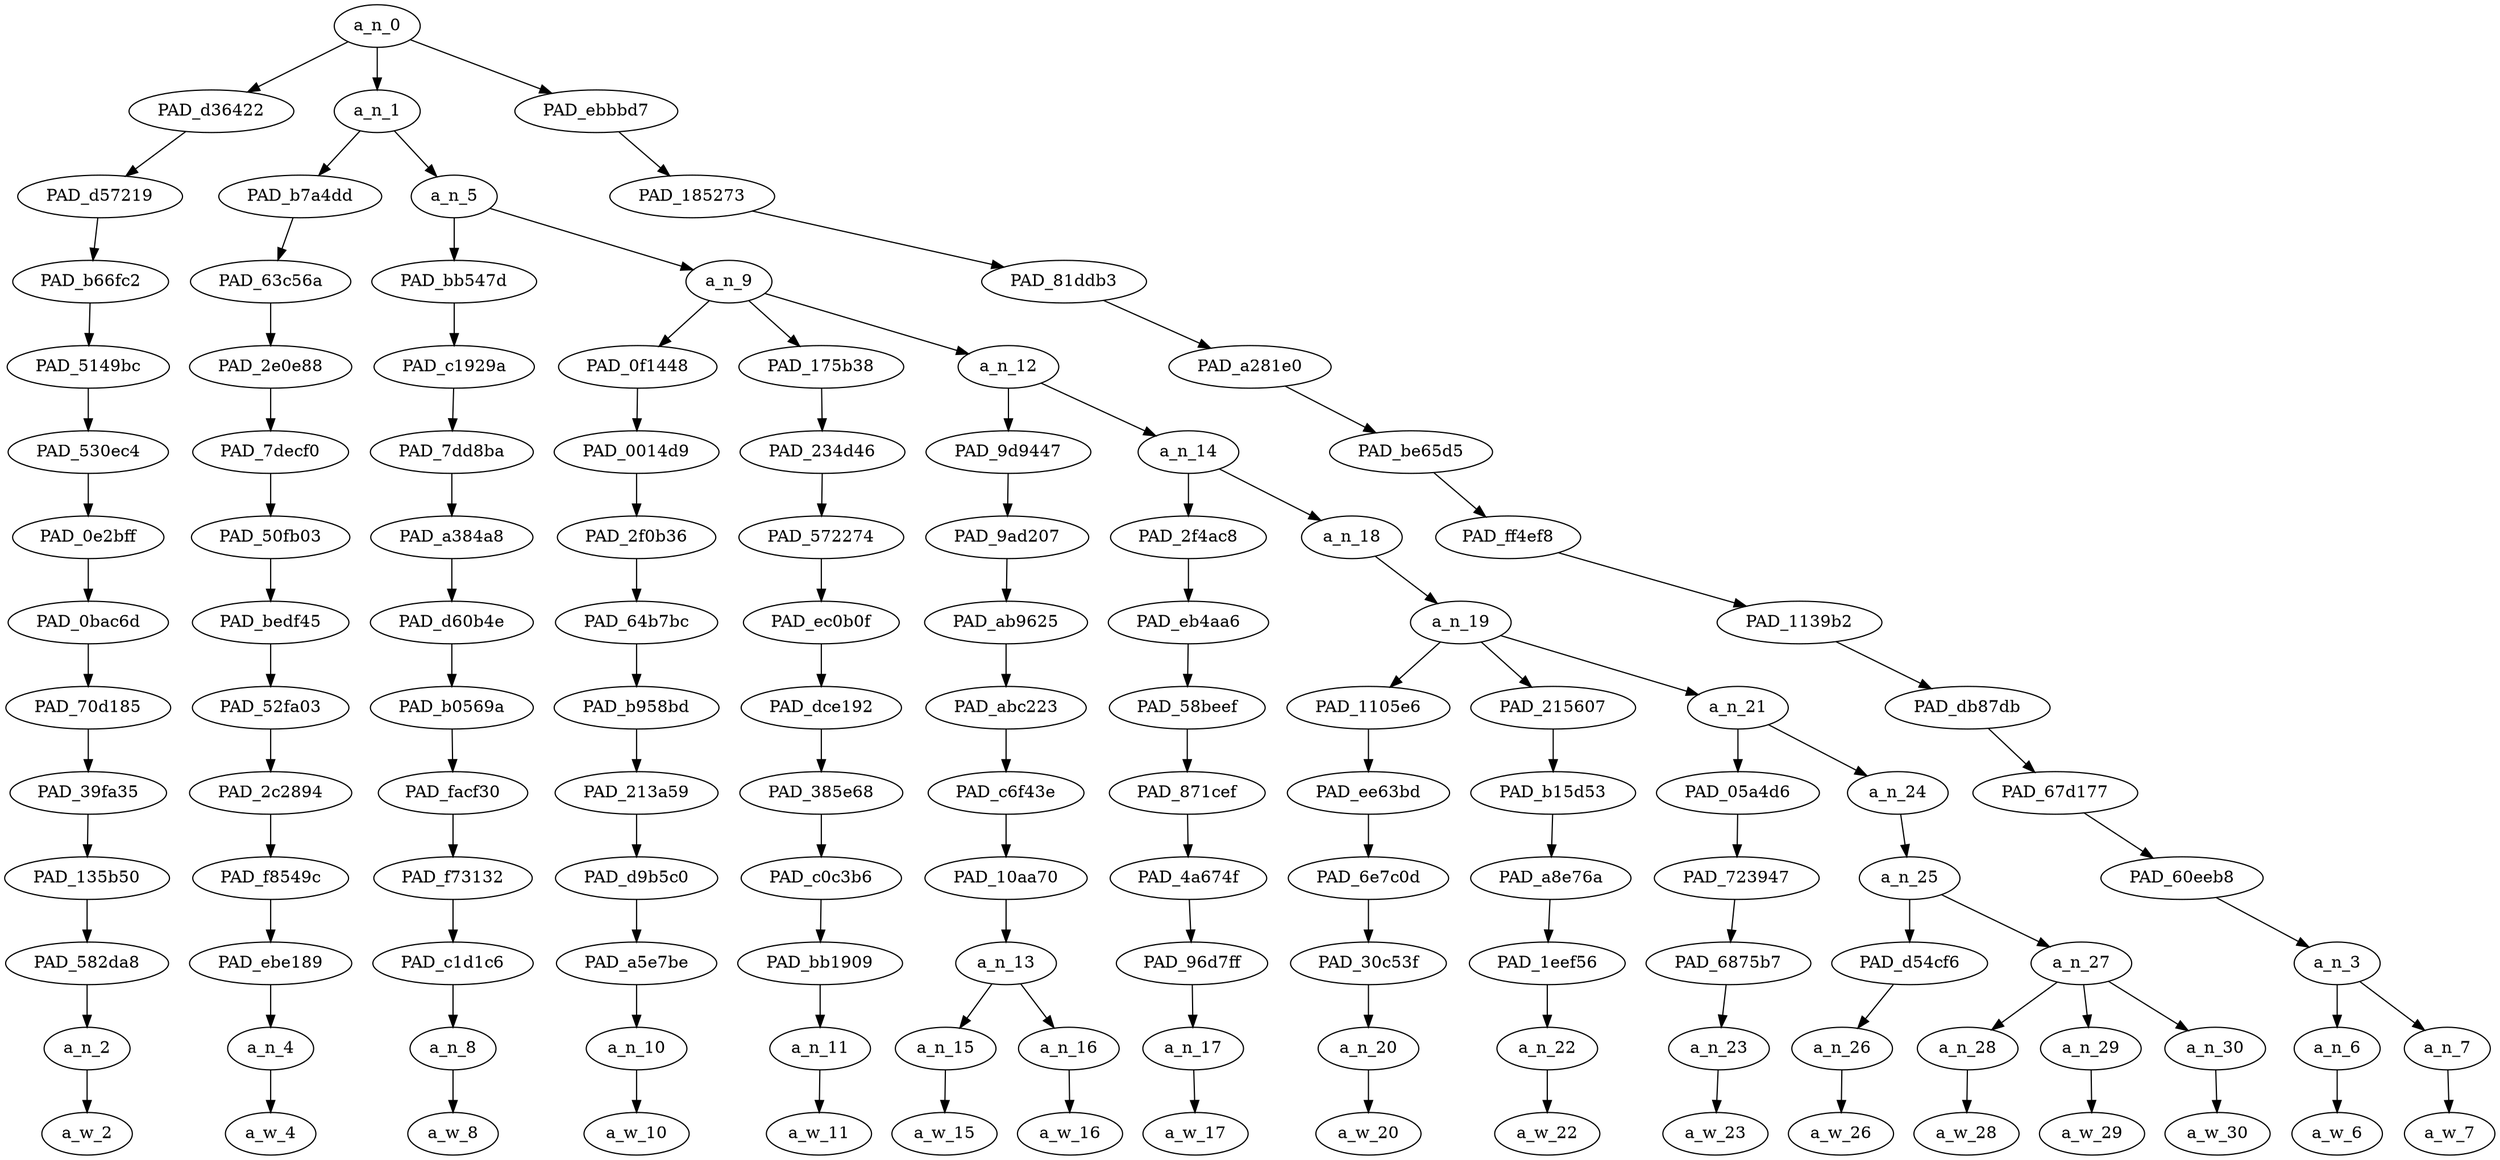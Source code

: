 strict digraph "" {
	a_n_0	[div_dir=-1,
		index=0,
		level=13,
		pos="10.226851851851853,13!",
		text_span="[0, 1, 2, 3, 4, 5, 6, 7, 8, 9, 10, 11, 12, 13, 14, 15, 16]",
		value=0.99999998];
	PAD_d36422	[div_dir=-1,
		index=1,
		level=12,
		pos="14.0,12!",
		text_span="[14]",
		value=0.05070680];
	a_n_0 -> PAD_d36422;
	a_n_1	[div_dir=-1,
		index=0,
		level=12,
		pos="1.1805555555555554,12!",
		text_span="[0, 1, 2, 3, 4, 5, 6, 7, 8, 9, 10, 11, 12, 13]",
		value=0.78750690];
	a_n_0 -> a_n_1;
	PAD_ebbbd7	[div_dir=-1,
		index=2,
		level=12,
		pos="15.5,12!",
		text_span="[15, 16]",
		value=0.16149006];
	a_n_0 -> PAD_ebbbd7;
	PAD_d57219	[div_dir=-1,
		index=2,
		level=11,
		pos="14.0,11!",
		text_span="[14]",
		value=0.05070680];
	PAD_d36422 -> PAD_d57219;
	PAD_b66fc2	[div_dir=-1,
		index=3,
		level=10,
		pos="14.0,10!",
		text_span="[14]",
		value=0.05070680];
	PAD_d57219 -> PAD_b66fc2;
	PAD_5149bc	[div_dir=-1,
		index=5,
		level=9,
		pos="14.0,9!",
		text_span="[14]",
		value=0.05070680];
	PAD_b66fc2 -> PAD_5149bc;
	PAD_530ec4	[div_dir=-1,
		index=6,
		level=8,
		pos="14.0,8!",
		text_span="[14]",
		value=0.05070680];
	PAD_5149bc -> PAD_530ec4;
	PAD_0e2bff	[div_dir=-1,
		index=7,
		level=7,
		pos="14.0,7!",
		text_span="[14]",
		value=0.05070680];
	PAD_530ec4 -> PAD_0e2bff;
	PAD_0bac6d	[div_dir=-1,
		index=7,
		level=6,
		pos="14.0,6!",
		text_span="[14]",
		value=0.05070680];
	PAD_0e2bff -> PAD_0bac6d;
	PAD_70d185	[div_dir=-1,
		index=9,
		level=5,
		pos="14.0,5!",
		text_span="[14]",
		value=0.05070680];
	PAD_0bac6d -> PAD_70d185;
	PAD_39fa35	[div_dir=-1,
		index=10,
		level=4,
		pos="14.0,4!",
		text_span="[14]",
		value=0.05070680];
	PAD_70d185 -> PAD_39fa35;
	PAD_135b50	[div_dir=-1,
		index=10,
		level=3,
		pos="14.0,3!",
		text_span="[14]",
		value=0.05070680];
	PAD_39fa35 -> PAD_135b50;
	PAD_582da8	[div_dir=-1,
		index=11,
		level=2,
		pos="14.0,2!",
		text_span="[14]",
		value=0.05070680];
	PAD_135b50 -> PAD_582da8;
	a_n_2	[div_dir=-1,
		index=14,
		level=1,
		pos="14.0,1!",
		text_span="[14]",
		value=0.05070680];
	PAD_582da8 -> a_n_2;
	a_w_2	[div_dir=0,
		index=14,
		level=0,
		pos="14,0!",
		text_span="[14]",
		value=we];
	a_n_2 -> a_w_2;
	PAD_b7a4dd	[div_dir=-1,
		index=0,
		level=11,
		pos="0.0,11!",
		text_span="[0]",
		value=0.03504485];
	a_n_1 -> PAD_b7a4dd;
	a_n_5	[div_dir=-1,
		index=1,
		level=11,
		pos="2.3611111111111107,11!",
		text_span="[1, 2, 3, 4, 5, 6, 7, 8, 9, 10, 11, 12, 13]",
		value=0.75220487];
	a_n_1 -> a_n_5;
	PAD_63c56a	[div_dir=-1,
		index=0,
		level=10,
		pos="0.0,10!",
		text_span="[0]",
		value=0.03504485];
	PAD_b7a4dd -> PAD_63c56a;
	PAD_2e0e88	[div_dir=-1,
		index=0,
		level=9,
		pos="0.0,9!",
		text_span="[0]",
		value=0.03504485];
	PAD_63c56a -> PAD_2e0e88;
	PAD_7decf0	[div_dir=-1,
		index=0,
		level=8,
		pos="0.0,8!",
		text_span="[0]",
		value=0.03504485];
	PAD_2e0e88 -> PAD_7decf0;
	PAD_50fb03	[div_dir=-1,
		index=0,
		level=7,
		pos="0.0,7!",
		text_span="[0]",
		value=0.03504485];
	PAD_7decf0 -> PAD_50fb03;
	PAD_bedf45	[div_dir=-1,
		index=0,
		level=6,
		pos="0.0,6!",
		text_span="[0]",
		value=0.03504485];
	PAD_50fb03 -> PAD_bedf45;
	PAD_52fa03	[div_dir=-1,
		index=0,
		level=5,
		pos="0.0,5!",
		text_span="[0]",
		value=0.03504485];
	PAD_bedf45 -> PAD_52fa03;
	PAD_2c2894	[div_dir=-1,
		index=0,
		level=4,
		pos="0.0,4!",
		text_span="[0]",
		value=0.03504485];
	PAD_52fa03 -> PAD_2c2894;
	PAD_f8549c	[div_dir=-1,
		index=0,
		level=3,
		pos="0.0,3!",
		text_span="[0]",
		value=0.03504485];
	PAD_2c2894 -> PAD_f8549c;
	PAD_ebe189	[div_dir=-1,
		index=0,
		level=2,
		pos="0.0,2!",
		text_span="[0]",
		value=0.03504485];
	PAD_f8549c -> PAD_ebe189;
	a_n_4	[div_dir=-1,
		index=0,
		level=1,
		pos="0.0,1!",
		text_span="[0]",
		value=0.03504485];
	PAD_ebe189 -> a_n_4;
	a_w_4	[div_dir=0,
		index=0,
		level=0,
		pos="0,0!",
		text_span="[0]",
		value=if];
	a_n_4 -> a_w_4;
	PAD_bb547d	[div_dir=-1,
		index=1,
		level=10,
		pos="1.0,10!",
		text_span="[1]",
		value=0.03641302];
	a_n_5 -> PAD_bb547d;
	a_n_9	[div_dir=-1,
		index=2,
		level=10,
		pos="3.722222222222222,10!",
		text_span="[2, 3, 4, 5, 6, 7, 8, 9, 10, 11, 12, 13]",
		value=0.71564203];
	a_n_5 -> a_n_9;
	PAD_c1929a	[div_dir=-1,
		index=1,
		level=9,
		pos="1.0,9!",
		text_span="[1]",
		value=0.03641302];
	PAD_bb547d -> PAD_c1929a;
	PAD_7dd8ba	[div_dir=-1,
		index=1,
		level=8,
		pos="1.0,8!",
		text_span="[1]",
		value=0.03641302];
	PAD_c1929a -> PAD_7dd8ba;
	PAD_a384a8	[div_dir=-1,
		index=1,
		level=7,
		pos="1.0,7!",
		text_span="[1]",
		value=0.03641302];
	PAD_7dd8ba -> PAD_a384a8;
	PAD_d60b4e	[div_dir=-1,
		index=1,
		level=6,
		pos="1.0,6!",
		text_span="[1]",
		value=0.03641302];
	PAD_a384a8 -> PAD_d60b4e;
	PAD_b0569a	[div_dir=-1,
		index=1,
		level=5,
		pos="1.0,5!",
		text_span="[1]",
		value=0.03641302];
	PAD_d60b4e -> PAD_b0569a;
	PAD_facf30	[div_dir=-1,
		index=1,
		level=4,
		pos="1.0,4!",
		text_span="[1]",
		value=0.03641302];
	PAD_b0569a -> PAD_facf30;
	PAD_f73132	[div_dir=-1,
		index=1,
		level=3,
		pos="1.0,3!",
		text_span="[1]",
		value=0.03641302];
	PAD_facf30 -> PAD_f73132;
	PAD_c1d1c6	[div_dir=-1,
		index=1,
		level=2,
		pos="1.0,2!",
		text_span="[1]",
		value=0.03641302];
	PAD_f73132 -> PAD_c1d1c6;
	a_n_8	[div_dir=-1,
		index=1,
		level=1,
		pos="1.0,1!",
		text_span="[1]",
		value=0.03641302];
	PAD_c1d1c6 -> a_n_8;
	a_w_8	[div_dir=0,
		index=1,
		level=0,
		pos="1,0!",
		text_span="[1]",
		value=you];
	a_n_8 -> a_w_8;
	PAD_0f1448	[div_dir=1,
		index=2,
		level=9,
		pos="2.0,9!",
		text_span="[2]",
		value=0.03764112];
	a_n_9 -> PAD_0f1448;
	PAD_175b38	[div_dir=-1,
		index=3,
		level=9,
		pos="3.0,9!",
		text_span="[3]",
		value=0.03470158];
	a_n_9 -> PAD_175b38;
	a_n_12	[div_dir=-1,
		index=4,
		level=9,
		pos="6.166666666666666,9!",
		text_span="[4, 5, 6, 7, 8, 9, 10, 11, 12, 13]",
		value=0.64317906];
	a_n_9 -> a_n_12;
	PAD_0014d9	[div_dir=1,
		index=2,
		level=8,
		pos="2.0,8!",
		text_span="[2]",
		value=0.03764112];
	PAD_0f1448 -> PAD_0014d9;
	PAD_2f0b36	[div_dir=1,
		index=2,
		level=7,
		pos="2.0,7!",
		text_span="[2]",
		value=0.03764112];
	PAD_0014d9 -> PAD_2f0b36;
	PAD_64b7bc	[div_dir=1,
		index=2,
		level=6,
		pos="2.0,6!",
		text_span="[2]",
		value=0.03764112];
	PAD_2f0b36 -> PAD_64b7bc;
	PAD_b958bd	[div_dir=1,
		index=2,
		level=5,
		pos="2.0,5!",
		text_span="[2]",
		value=0.03764112];
	PAD_64b7bc -> PAD_b958bd;
	PAD_213a59	[div_dir=1,
		index=2,
		level=4,
		pos="2.0,4!",
		text_span="[2]",
		value=0.03764112];
	PAD_b958bd -> PAD_213a59;
	PAD_d9b5c0	[div_dir=1,
		index=2,
		level=3,
		pos="2.0,3!",
		text_span="[2]",
		value=0.03764112];
	PAD_213a59 -> PAD_d9b5c0;
	PAD_a5e7be	[div_dir=1,
		index=2,
		level=2,
		pos="2.0,2!",
		text_span="[2]",
		value=0.03764112];
	PAD_d9b5c0 -> PAD_a5e7be;
	a_n_10	[div_dir=1,
		index=2,
		level=1,
		pos="2.0,1!",
		text_span="[2]",
		value=0.03764112];
	PAD_a5e7be -> a_n_10;
	a_w_10	[div_dir=0,
		index=2,
		level=0,
		pos="2,0!",
		text_span="[2]",
		value=’];
	a_n_10 -> a_w_10;
	PAD_234d46	[div_dir=-1,
		index=3,
		level=8,
		pos="3.0,8!",
		text_span="[3]",
		value=0.03470158];
	PAD_175b38 -> PAD_234d46;
	PAD_572274	[div_dir=-1,
		index=3,
		level=7,
		pos="3.0,7!",
		text_span="[3]",
		value=0.03470158];
	PAD_234d46 -> PAD_572274;
	PAD_ec0b0f	[div_dir=-1,
		index=3,
		level=6,
		pos="3.0,6!",
		text_span="[3]",
		value=0.03470158];
	PAD_572274 -> PAD_ec0b0f;
	PAD_dce192	[div_dir=-1,
		index=3,
		level=5,
		pos="3.0,5!",
		text_span="[3]",
		value=0.03470158];
	PAD_ec0b0f -> PAD_dce192;
	PAD_385e68	[div_dir=-1,
		index=3,
		level=4,
		pos="3.0,4!",
		text_span="[3]",
		value=0.03470158];
	PAD_dce192 -> PAD_385e68;
	PAD_c0c3b6	[div_dir=-1,
		index=3,
		level=3,
		pos="3.0,3!",
		text_span="[3]",
		value=0.03470158];
	PAD_385e68 -> PAD_c0c3b6;
	PAD_bb1909	[div_dir=-1,
		index=3,
		level=2,
		pos="3.0,2!",
		text_span="[3]",
		value=0.03470158];
	PAD_c0c3b6 -> PAD_bb1909;
	a_n_11	[div_dir=-1,
		index=3,
		level=1,
		pos="3.0,1!",
		text_span="[3]",
		value=0.03470158];
	PAD_bb1909 -> a_n_11;
	a_w_11	[div_dir=0,
		index=3,
		level=0,
		pos="3,0!",
		text_span="[3]",
		value=re];
	a_n_11 -> a_w_11;
	PAD_9d9447	[div_dir=1,
		index=4,
		level=8,
		pos="4.5,8!",
		text_span="[4, 5]",
		value=0.14313320];
	a_n_12 -> PAD_9d9447;
	a_n_14	[div_dir=-1,
		index=5,
		level=8,
		pos="7.833333333333333,8!",
		text_span="[6, 7, 8, 9, 10, 11, 12, 13]",
		value=0.49991625];
	a_n_12 -> a_n_14;
	PAD_9ad207	[div_dir=1,
		index=4,
		level=7,
		pos="4.5,7!",
		text_span="[4, 5]",
		value=0.14313320];
	PAD_9d9447 -> PAD_9ad207;
	PAD_ab9625	[div_dir=1,
		index=4,
		level=6,
		pos="4.5,6!",
		text_span="[4, 5]",
		value=0.14313320];
	PAD_9ad207 -> PAD_ab9625;
	PAD_abc223	[div_dir=1,
		index=4,
		level=5,
		pos="4.5,5!",
		text_span="[4, 5]",
		value=0.14313320];
	PAD_ab9625 -> PAD_abc223;
	PAD_c6f43e	[div_dir=1,
		index=4,
		level=4,
		pos="4.5,4!",
		text_span="[4, 5]",
		value=0.14313320];
	PAD_abc223 -> PAD_c6f43e;
	PAD_10aa70	[div_dir=1,
		index=4,
		level=3,
		pos="4.5,3!",
		text_span="[4, 5]",
		value=0.14313320];
	PAD_c6f43e -> PAD_10aa70;
	a_n_13	[div_dir=1,
		index=4,
		level=2,
		pos="4.5,2!",
		text_span="[4, 5]",
		value=0.14313320];
	PAD_10aa70 -> a_n_13;
	a_n_15	[div_dir=1,
		index=4,
		level=1,
		pos="4.0,1!",
		text_span="[4]",
		value=0.03709652];
	a_n_13 -> a_n_15;
	a_n_16	[div_dir=1,
		index=5,
		level=1,
		pos="5.0,1!",
		text_span="[5]",
		value=0.10598634];
	a_n_13 -> a_n_16;
	a_w_15	[div_dir=0,
		index=4,
		level=0,
		pos="4,0!",
		text_span="[4]",
		value=an];
	a_n_15 -> a_w_15;
	a_w_16	[div_dir=0,
		index=5,
		level=0,
		pos="5,0!",
		text_span="[5]",
		value=army];
	a_n_16 -> a_w_16;
	PAD_2f4ac8	[div_dir=1,
		index=5,
		level=7,
		pos="6.0,7!",
		text_span="[6]",
		value=0.03450929];
	a_n_14 -> PAD_2f4ac8;
	a_n_18	[div_dir=-1,
		index=6,
		level=7,
		pos="9.666666666666666,7!",
		text_span="[7, 8, 9, 10, 11, 12, 13]",
		value=0.46523664];
	a_n_14 -> a_n_18;
	PAD_eb4aa6	[div_dir=1,
		index=5,
		level=6,
		pos="6.0,6!",
		text_span="[6]",
		value=0.03450929];
	PAD_2f4ac8 -> PAD_eb4aa6;
	PAD_58beef	[div_dir=1,
		index=5,
		level=5,
		pos="6.0,5!",
		text_span="[6]",
		value=0.03450929];
	PAD_eb4aa6 -> PAD_58beef;
	PAD_871cef	[div_dir=1,
		index=5,
		level=4,
		pos="6.0,4!",
		text_span="[6]",
		value=0.03450929];
	PAD_58beef -> PAD_871cef;
	PAD_4a674f	[div_dir=1,
		index=5,
		level=3,
		pos="6.0,3!",
		text_span="[6]",
		value=0.03450929];
	PAD_871cef -> PAD_4a674f;
	PAD_96d7ff	[div_dir=1,
		index=5,
		level=2,
		pos="6.0,2!",
		text_span="[6]",
		value=0.03450929];
	PAD_4a674f -> PAD_96d7ff;
	a_n_17	[div_dir=1,
		index=6,
		level=1,
		pos="6.0,1!",
		text_span="[6]",
		value=0.03450929];
	PAD_96d7ff -> a_n_17;
	a_w_17	[div_dir=0,
		index=6,
		level=0,
		pos="6,0!",
		text_span="[6]",
		value=that];
	a_n_17 -> a_w_17;
	a_n_19	[div_dir=-1,
		index=6,
		level=6,
		pos="9.666666666666666,6!",
		text_span="[7, 8, 9, 10, 11, 12, 13]",
		value=0.46503753];
	a_n_18 -> a_n_19;
	PAD_1105e6	[div_dir=1,
		index=6,
		level=5,
		pos="7.0,5!",
		text_span="[7]",
		value=0.05962509];
	a_n_19 -> PAD_1105e6;
	PAD_215607	[div_dir=1,
		index=8,
		level=5,
		pos="13.0,5!",
		text_span="[13]",
		value=0.05489760];
	a_n_19 -> PAD_215607;
	a_n_21	[div_dir=-1,
		index=7,
		level=5,
		pos="9.0,5!",
		text_span="[8, 9, 10, 11, 12]",
		value=0.35031572];
	a_n_19 -> a_n_21;
	PAD_ee63bd	[div_dir=1,
		index=6,
		level=4,
		pos="7.0,4!",
		text_span="[7]",
		value=0.05962509];
	PAD_1105e6 -> PAD_ee63bd;
	PAD_6e7c0d	[div_dir=1,
		index=6,
		level=3,
		pos="7.0,3!",
		text_span="[7]",
		value=0.05962509];
	PAD_ee63bd -> PAD_6e7c0d;
	PAD_30c53f	[div_dir=1,
		index=6,
		level=2,
		pos="7.0,2!",
		text_span="[7]",
		value=0.05962509];
	PAD_6e7c0d -> PAD_30c53f;
	a_n_20	[div_dir=1,
		index=7,
		level=1,
		pos="7.0,1!",
		text_span="[7]",
		value=0.05962509];
	PAD_30c53f -> a_n_20;
	a_w_20	[div_dir=0,
		index=7,
		level=0,
		pos="7,0!",
		text_span="[7]",
		value=is];
	a_n_20 -> a_w_20;
	PAD_b15d53	[div_dir=1,
		index=9,
		level=4,
		pos="13.0,4!",
		text_span="[13]",
		value=0.05489760];
	PAD_215607 -> PAD_b15d53;
	PAD_a8e76a	[div_dir=1,
		index=9,
		level=3,
		pos="13.0,3!",
		text_span="[13]",
		value=0.05489760];
	PAD_b15d53 -> PAD_a8e76a;
	PAD_1eef56	[div_dir=1,
		index=10,
		level=2,
		pos="13.0,2!",
		text_span="[13]",
		value=0.05489760];
	PAD_a8e76a -> PAD_1eef56;
	a_n_22	[div_dir=1,
		index=13,
		level=1,
		pos="13.0,1!",
		text_span="[13]",
		value=0.05489760];
	PAD_1eef56 -> a_n_22;
	a_w_22	[div_dir=0,
		index=13,
		level=0,
		pos="13,0!",
		text_span="[13]",
		value=here];
	a_n_22 -> a_w_22;
	PAD_05a4d6	[div_dir=-1,
		index=7,
		level=4,
		pos="8.0,4!",
		text_span="[8]",
		value=0.17140417];
	a_n_21 -> PAD_05a4d6;
	a_n_24	[div_dir=-1,
		index=8,
		level=4,
		pos="10.0,4!",
		text_span="[9, 10, 11, 12]",
		value=0.17853763];
	a_n_21 -> a_n_24;
	PAD_723947	[div_dir=-1,
		index=7,
		level=3,
		pos="8.0,3!",
		text_span="[8]",
		value=0.17140417];
	PAD_05a4d6 -> PAD_723947;
	PAD_6875b7	[div_dir=-1,
		index=7,
		level=2,
		pos="8.0,2!",
		text_span="[8]",
		value=0.17140417];
	PAD_723947 -> PAD_6875b7;
	a_n_23	[div_dir=-1,
		index=8,
		level=1,
		pos="8.0,1!",
		text_span="[8]",
		value=0.17140417];
	PAD_6875b7 -> a_n_23;
	a_w_23	[div_dir=0,
		index=8,
		level=0,
		pos="8,0!",
		text_span="[8]",
		value=republican];
	a_n_23 -> a_w_23;
	a_n_25	[div_dir=-1,
		index=8,
		level=3,
		pos="10.0,3!",
		text_span="[9, 10, 11, 12]",
		value=0.17841343];
	a_n_24 -> a_n_25;
	PAD_d54cf6	[div_dir=-1,
		index=8,
		level=2,
		pos="9.0,2!",
		text_span="[9]",
		value=0.05225391];
	a_n_25 -> PAD_d54cf6;
	a_n_27	[div_dir=-1,
		index=9,
		level=2,
		pos="11.0,2!",
		text_span="[10, 11, 12]",
		value=0.12603531];
	a_n_25 -> a_n_27;
	a_n_26	[div_dir=-1,
		index=9,
		level=1,
		pos="9.0,1!",
		text_span="[9]",
		value=0.05225391];
	PAD_d54cf6 -> a_n_26;
	a_w_26	[div_dir=0,
		index=9,
		level=0,
		pos="9,0!",
		text_span="[9]",
		value=you1];
	a_n_26 -> a_w_26;
	a_n_28	[div_dir=-1,
		index=10,
		level=1,
		pos="10.0,1!",
		text_span="[10]",
		value=0.03217432];
	a_n_27 -> a_n_28;
	a_n_29	[div_dir=-1,
		index=11,
		level=1,
		pos="11.0,1!",
		text_span="[11]",
		value=0.02703563];
	a_n_27 -> a_n_29;
	a_n_30	[div_dir=1,
		index=12,
		level=1,
		pos="12.0,1!",
		text_span="[12]",
		value=0.06675953];
	a_n_27 -> a_n_30;
	a_w_28	[div_dir=0,
		index=10,
		level=0,
		pos="10,0!",
		text_span="[10]",
		value=are];
	a_n_28 -> a_w_28;
	a_w_29	[div_dir=0,
		index=11,
		level=0,
		pos="11,0!",
		text_span="[11]",
		value=not];
	a_n_29 -> a_w_29;
	a_w_30	[div_dir=0,
		index=12,
		level=0,
		pos="12,0!",
		text_span="[12]",
		value=welcome];
	a_n_30 -> a_w_30;
	PAD_185273	[div_dir=-1,
		index=3,
		level=11,
		pos="15.5,11!",
		text_span="[15, 16]",
		value=0.16149006];
	PAD_ebbbd7 -> PAD_185273;
	PAD_81ddb3	[div_dir=-1,
		index=4,
		level=10,
		pos="15.5,10!",
		text_span="[15, 16]",
		value=0.16149006];
	PAD_185273 -> PAD_81ddb3;
	PAD_a281e0	[div_dir=-1,
		index=6,
		level=9,
		pos="15.5,9!",
		text_span="[15, 16]",
		value=0.16149006];
	PAD_81ddb3 -> PAD_a281e0;
	PAD_be65d5	[div_dir=-1,
		index=7,
		level=8,
		pos="15.5,8!",
		text_span="[15, 16]",
		value=0.16149006];
	PAD_a281e0 -> PAD_be65d5;
	PAD_ff4ef8	[div_dir=-1,
		index=8,
		level=7,
		pos="15.5,7!",
		text_span="[15, 16]",
		value=0.16149006];
	PAD_be65d5 -> PAD_ff4ef8;
	PAD_1139b2	[div_dir=-1,
		index=8,
		level=6,
		pos="15.5,6!",
		text_span="[15, 16]",
		value=0.16149006];
	PAD_ff4ef8 -> PAD_1139b2;
	PAD_db87db	[div_dir=-1,
		index=10,
		level=5,
		pos="15.5,5!",
		text_span="[15, 16]",
		value=0.16149006];
	PAD_1139b2 -> PAD_db87db;
	PAD_67d177	[div_dir=-1,
		index=11,
		level=4,
		pos="15.5,4!",
		text_span="[15, 16]",
		value=0.16149006];
	PAD_db87db -> PAD_67d177;
	PAD_60eeb8	[div_dir=-1,
		index=11,
		level=3,
		pos="15.5,3!",
		text_span="[15, 16]",
		value=0.16149006];
	PAD_67d177 -> PAD_60eeb8;
	a_n_3	[div_dir=-1,
		index=12,
		level=2,
		pos="15.5,2!",
		text_span="[15, 16]",
		value=0.16149006];
	PAD_60eeb8 -> a_n_3;
	a_n_6	[div_dir=-1,
		index=15,
		level=1,
		pos="15.0,1!",
		text_span="[15]",
		value=0.10823252];
	a_n_3 -> a_n_6;
	a_n_7	[div_dir=1,
		index=16,
		level=1,
		pos="16.0,1!",
		text_span="[16]",
		value=0.05310891];
	a_n_3 -> a_n_7;
	a_w_6	[div_dir=0,
		index=15,
		level=0,
		pos="15,0!",
		text_span="[15]",
		value=hate];
	a_n_6 -> a_w_6;
	a_w_7	[div_dir=0,
		index=16,
		level=0,
		pos="16,0!",
		text_span="[16]",
		value=you2];
	a_n_7 -> a_w_7;
}
